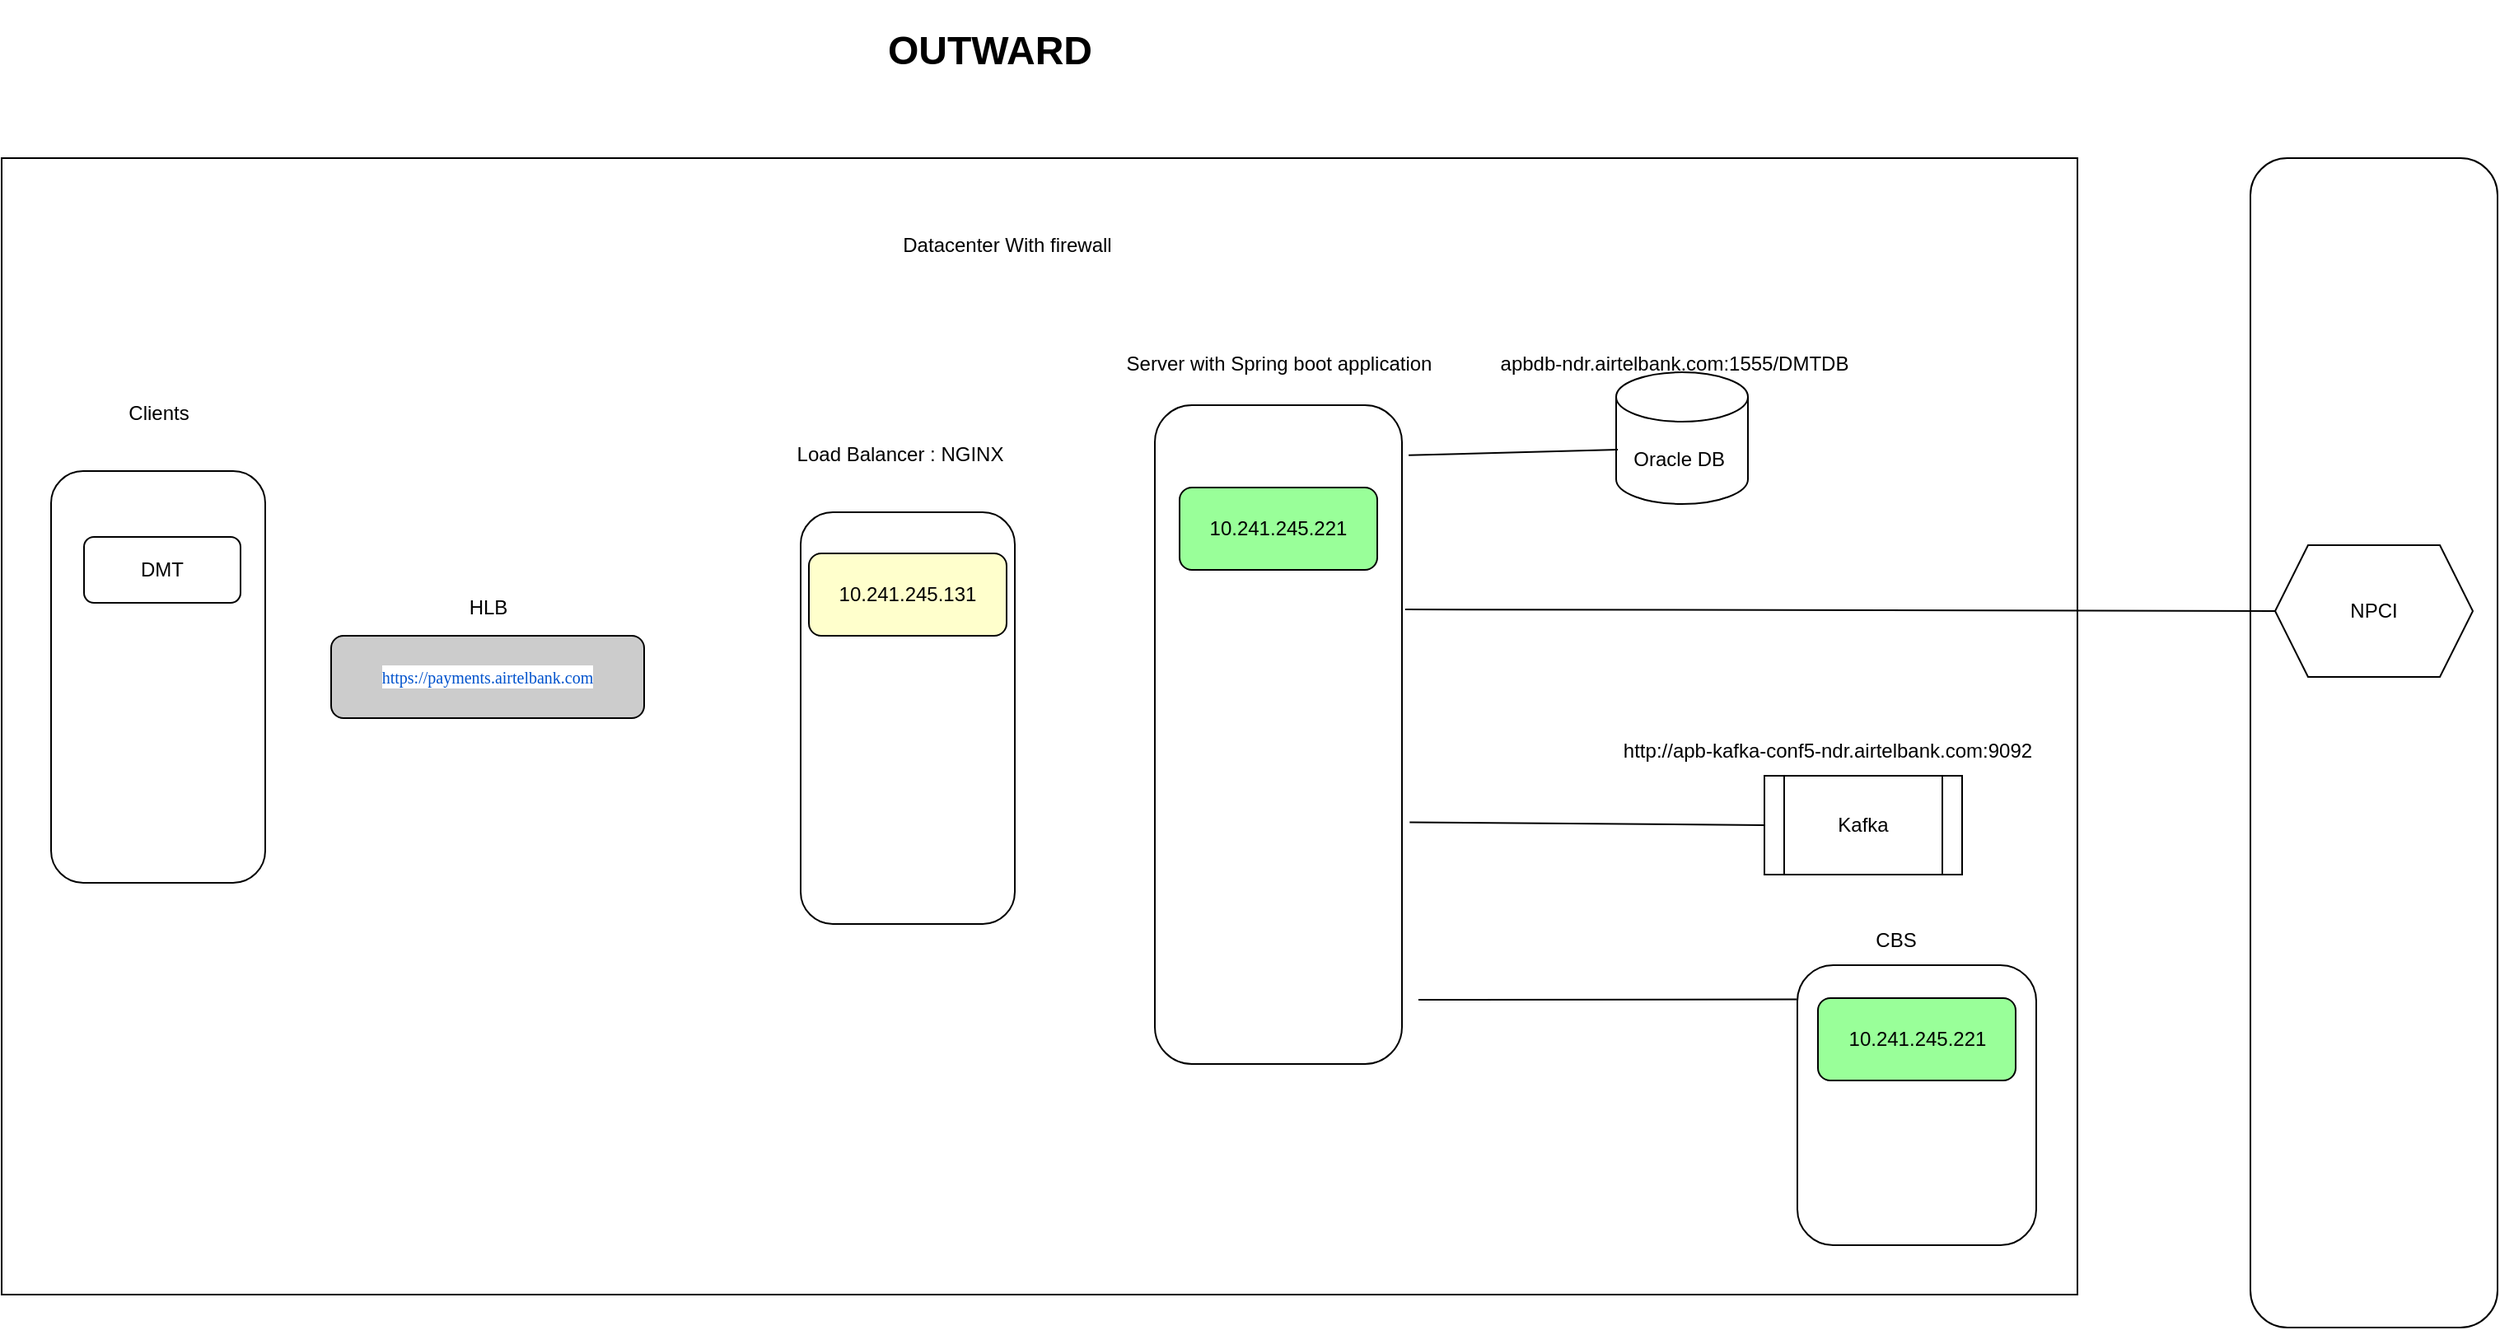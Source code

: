 <mxfile version="21.5.2" type="github">
  <diagram name="Page-1" id="vNcc59VQCfEPZOvDmemR">
    <mxGraphModel dx="2442" dy="1956" grid="1" gridSize="10" guides="1" tooltips="1" connect="1" arrows="1" fold="1" page="1" pageScale="1" pageWidth="850" pageHeight="1100" math="0" shadow="0">
      <root>
        <mxCell id="0" />
        <mxCell id="1" parent="0" />
        <mxCell id="Pld-RQmMGz8kok_W18LP-33" value="" style="rounded=0;whiteSpace=wrap;html=1;" vertex="1" parent="1">
          <mxGeometry x="-150" y="-90" width="1260" height="690" as="geometry" />
        </mxCell>
        <mxCell id="Pld-RQmMGz8kok_W18LP-80" value="" style="rounded=1;whiteSpace=wrap;html=1;" vertex="1" parent="1">
          <mxGeometry x="940" y="400" width="145" height="170" as="geometry" />
        </mxCell>
        <mxCell id="Pld-RQmMGz8kok_W18LP-72" value="" style="rounded=1;whiteSpace=wrap;html=1;" vertex="1" parent="1">
          <mxGeometry x="1215" y="-90" width="150" height="710" as="geometry" />
        </mxCell>
        <mxCell id="Pld-RQmMGz8kok_W18LP-60" value="" style="rounded=1;whiteSpace=wrap;html=1;" vertex="1" parent="1">
          <mxGeometry x="335" y="125" width="130" height="250" as="geometry" />
        </mxCell>
        <mxCell id="Pld-RQmMGz8kok_W18LP-19" value="" style="rounded=1;whiteSpace=wrap;html=1;" vertex="1" parent="1">
          <mxGeometry x="550" y="60" width="150" height="400" as="geometry" />
        </mxCell>
        <mxCell id="Pld-RQmMGz8kok_W18LP-18" value="Load Balancer : NGINX" style="text;html=1;align=center;verticalAlign=middle;resizable=0;points=[];autosize=1;strokeColor=none;fillColor=none;" vertex="1" parent="1">
          <mxGeometry x="320" y="75" width="150" height="30" as="geometry" />
        </mxCell>
        <mxCell id="Pld-RQmMGz8kok_W18LP-20" value="Oracle DB&amp;nbsp;" style="shape=cylinder3;whiteSpace=wrap;html=1;boundedLbl=1;backgroundOutline=1;size=15;" vertex="1" parent="1">
          <mxGeometry x="830" y="40" width="80" height="80" as="geometry" />
        </mxCell>
        <mxCell id="Pld-RQmMGz8kok_W18LP-21" value="Kafka" style="shape=process;whiteSpace=wrap;html=1;backgroundOutline=1;" vertex="1" parent="1">
          <mxGeometry x="920" y="285" width="120" height="60" as="geometry" />
        </mxCell>
        <mxCell id="Pld-RQmMGz8kok_W18LP-22" value="NPCI" style="shape=hexagon;perimeter=hexagonPerimeter2;whiteSpace=wrap;html=1;fixedSize=1;" vertex="1" parent="1">
          <mxGeometry x="1230" y="145" width="120" height="80" as="geometry" />
        </mxCell>
        <mxCell id="Pld-RQmMGz8kok_W18LP-24" value="" style="endArrow=none;html=1;rounded=0;entryX=0.013;entryY=0.588;entryDx=0;entryDy=0;entryPerimeter=0;exitX=1.027;exitY=0.076;exitDx=0;exitDy=0;exitPerimeter=0;" edge="1" parent="1" source="Pld-RQmMGz8kok_W18LP-19" target="Pld-RQmMGz8kok_W18LP-20">
          <mxGeometry width="50" height="50" relative="1" as="geometry">
            <mxPoint x="480" y="310" as="sourcePoint" />
            <mxPoint x="530" y="260" as="targetPoint" />
          </mxGeometry>
        </mxCell>
        <mxCell id="Pld-RQmMGz8kok_W18LP-25" value="" style="endArrow=none;html=1;rounded=0;exitX=1.031;exitY=0.633;exitDx=0;exitDy=0;exitPerimeter=0;entryX=0;entryY=0.5;entryDx=0;entryDy=0;" edge="1" parent="1" source="Pld-RQmMGz8kok_W18LP-19" target="Pld-RQmMGz8kok_W18LP-21">
          <mxGeometry width="50" height="50" relative="1" as="geometry">
            <mxPoint x="480" y="310" as="sourcePoint" />
            <mxPoint x="820" y="410" as="targetPoint" />
          </mxGeometry>
        </mxCell>
        <mxCell id="Pld-RQmMGz8kok_W18LP-26" value="" style="endArrow=none;html=1;rounded=0;entryX=0;entryY=0.5;entryDx=0;entryDy=0;exitX=1.013;exitY=0.31;exitDx=0;exitDy=0;exitPerimeter=0;" edge="1" parent="1" source="Pld-RQmMGz8kok_W18LP-19" target="Pld-RQmMGz8kok_W18LP-22">
          <mxGeometry width="50" height="50" relative="1" as="geometry">
            <mxPoint x="480" y="310" as="sourcePoint" />
            <mxPoint x="530" y="260" as="targetPoint" />
          </mxGeometry>
        </mxCell>
        <mxCell id="Pld-RQmMGz8kok_W18LP-29" value="http://apb-kafka-conf5-ndr.airtelbank.com:9092" style="text;html=1;align=center;verticalAlign=middle;resizable=0;points=[];autosize=1;strokeColor=none;fillColor=none;" vertex="1" parent="1">
          <mxGeometry x="822.5" y="255" width="270" height="30" as="geometry" />
        </mxCell>
        <mxCell id="Pld-RQmMGz8kok_W18LP-30" value="apbdb-ndr.airtelbank.com:1555/DMTDB" style="text;html=1;align=center;verticalAlign=middle;resizable=0;points=[];autosize=1;strokeColor=none;fillColor=none;" vertex="1" parent="1">
          <mxGeometry x="750" y="20" width="230" height="30" as="geometry" />
        </mxCell>
        <mxCell id="Pld-RQmMGz8kok_W18LP-32" value="Server with Spring boot application" style="text;html=1;align=center;verticalAlign=middle;resizable=0;points=[];autosize=1;strokeColor=none;fillColor=none;" vertex="1" parent="1">
          <mxGeometry x="520" y="20" width="210" height="30" as="geometry" />
        </mxCell>
        <mxCell id="Pld-RQmMGz8kok_W18LP-34" value="Datacenter With firewall" style="text;html=1;align=center;verticalAlign=middle;resizable=0;points=[];autosize=1;strokeColor=none;fillColor=none;" vertex="1" parent="1">
          <mxGeometry x="385" y="-52" width="150" height="30" as="geometry" />
        </mxCell>
        <mxCell id="Pld-RQmMGz8kok_W18LP-50" value="10.241.245.221&lt;br&gt;" style="rounded=1;whiteSpace=wrap;html=1;fillColor=#99FF99;" vertex="1" parent="1">
          <mxGeometry x="565" y="110" width="120" height="50" as="geometry" />
        </mxCell>
        <mxCell id="Pld-RQmMGz8kok_W18LP-58" value="10.241.245.131" style="rounded=1;whiteSpace=wrap;html=1;fillColor=#FFFFCC;" vertex="1" parent="1">
          <mxGeometry x="340" y="150" width="120" height="50" as="geometry" />
        </mxCell>
        <mxCell id="Pld-RQmMGz8kok_W18LP-62" value="" style="rounded=1;whiteSpace=wrap;html=1;" vertex="1" parent="1">
          <mxGeometry x="-120" y="100" width="130" height="250" as="geometry" />
        </mxCell>
        <mxCell id="Pld-RQmMGz8kok_W18LP-64" value="Clients" style="text;html=1;align=center;verticalAlign=middle;resizable=0;points=[];autosize=1;strokeColor=none;fillColor=none;" vertex="1" parent="1">
          <mxGeometry x="-85" y="50" width="60" height="30" as="geometry" />
        </mxCell>
        <mxCell id="Pld-RQmMGz8kok_W18LP-67" value="&lt;a style=&quot;color: rgb(0, 82, 204); text-decoration: var(--aui-link-hover-decoration); text-align: left; background-color: rgb(255, 255, 255);&quot; rel=&quot;nofollow&quot; href=&quot;https://payments.airtelbank.com/pimps/NBWebClient/fcrjappinterface&quot; class=&quot;external-link&quot;&gt;&lt;font face=&quot;Comic Sans MS&quot; style=&quot;font-size: 10px;&quot;&gt;https://payments.airtelbank.com&lt;/font&gt;&lt;/a&gt;" style="rounded=1;whiteSpace=wrap;html=1;fillColor=#CCCCCC;" vertex="1" parent="1">
          <mxGeometry x="50" y="200" width="190" height="50" as="geometry" />
        </mxCell>
        <mxCell id="Pld-RQmMGz8kok_W18LP-70" value="HLB" style="text;html=1;align=center;verticalAlign=middle;resizable=0;points=[];autosize=1;strokeColor=none;fillColor=none;" vertex="1" parent="1">
          <mxGeometry x="120" y="168" width="50" height="30" as="geometry" />
        </mxCell>
        <mxCell id="Pld-RQmMGz8kok_W18LP-71" style="edgeStyle=orthogonalEdgeStyle;rounded=0;orthogonalLoop=1;jettySize=auto;html=1;exitX=0.5;exitY=1;exitDx=0;exitDy=0;" edge="1" parent="1" source="Pld-RQmMGz8kok_W18LP-67" target="Pld-RQmMGz8kok_W18LP-67">
          <mxGeometry relative="1" as="geometry" />
        </mxCell>
        <mxCell id="Pld-RQmMGz8kok_W18LP-74" value="DMT" style="rounded=1;whiteSpace=wrap;html=1;" vertex="1" parent="1">
          <mxGeometry x="-100" y="140" width="95" height="40" as="geometry" />
        </mxCell>
        <mxCell id="Pld-RQmMGz8kok_W18LP-76" value="&lt;h1&gt;OUTWARD&lt;/h1&gt;" style="text;html=1;strokeColor=none;fillColor=none;align=center;verticalAlign=middle;whiteSpace=wrap;rounded=0;" vertex="1" parent="1">
          <mxGeometry x="420" y="-170" width="60" height="30" as="geometry" />
        </mxCell>
        <mxCell id="Pld-RQmMGz8kok_W18LP-78" value="10.241.245.221&lt;br&gt;" style="rounded=1;whiteSpace=wrap;html=1;fillColor=#99FF99;" vertex="1" parent="1">
          <mxGeometry x="952.5" y="420" width="120" height="50" as="geometry" />
        </mxCell>
        <mxCell id="Pld-RQmMGz8kok_W18LP-79" value="" style="endArrow=none;html=1;rounded=0;entryX=-0.003;entryY=0.122;entryDx=0;entryDy=0;entryPerimeter=0;" edge="1" parent="1" target="Pld-RQmMGz8kok_W18LP-80">
          <mxGeometry width="50" height="50" relative="1" as="geometry">
            <mxPoint x="710" y="421" as="sourcePoint" />
            <mxPoint x="600" y="130" as="targetPoint" />
          </mxGeometry>
        </mxCell>
        <mxCell id="Pld-RQmMGz8kok_W18LP-81" value="CBS" style="text;html=1;strokeColor=none;fillColor=none;align=center;verticalAlign=middle;whiteSpace=wrap;rounded=0;" vertex="1" parent="1">
          <mxGeometry x="970" y="370" width="60" height="30" as="geometry" />
        </mxCell>
      </root>
    </mxGraphModel>
  </diagram>
</mxfile>
